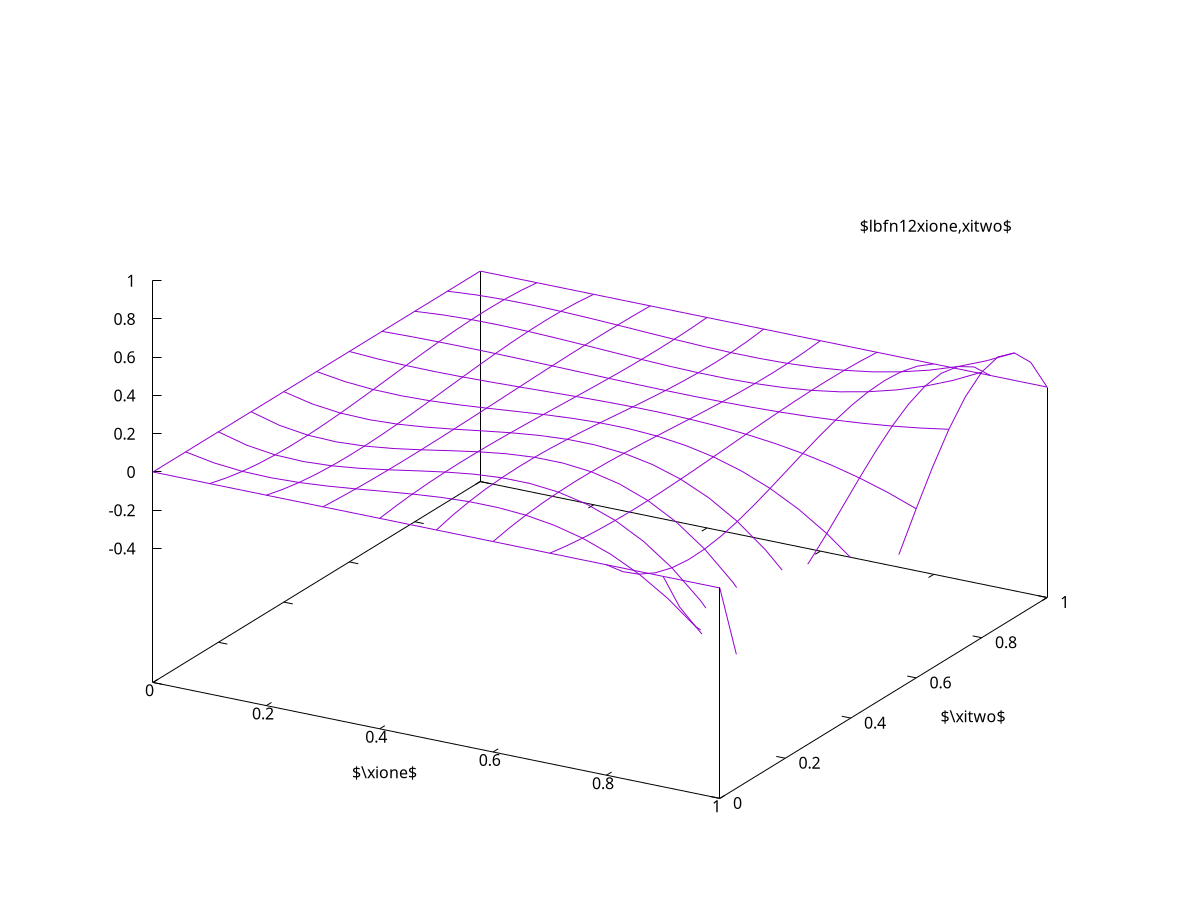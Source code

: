 #set title "Bicubic Lagrange basis functions"
set nokey
set samples 21
set isosample 11
set xlabel "$\\xione$"
set ylabel "$\\xitwo$"
set label 12 "$\\lbfn{12}{\\xione,\\xitwo}$" at 1.00, 0.66, 1.20 centre
#set xtics  0.00,0.25,1
#set ytics -0.25,0.25,1
psi12(x,y)= (9.0/4.0)*x*(3.0*x-1.0)*(3.0*x-2.0)*y*(3.0*y-2.0)*(1.0-y)
set xrange [0:1]
set yrange [0:1]
set zrange [-0.4:1]
splot psi12(x,y)

 

